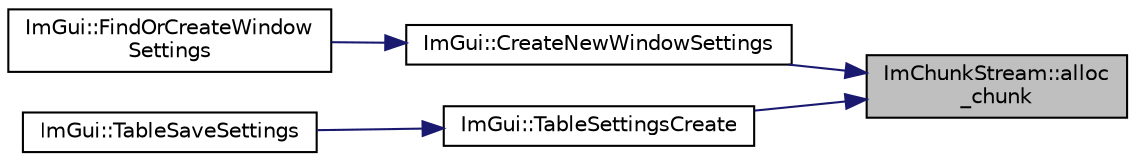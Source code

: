 digraph "ImChunkStream::alloc_chunk"
{
 // LATEX_PDF_SIZE
  edge [fontname="Helvetica",fontsize="10",labelfontname="Helvetica",labelfontsize="10"];
  node [fontname="Helvetica",fontsize="10",shape=record];
  rankdir="RL";
  Node1 [label="ImChunkStream::alloc\l_chunk",height=0.2,width=0.4,color="black", fillcolor="grey75", style="filled", fontcolor="black",tooltip=" "];
  Node1 -> Node2 [dir="back",color="midnightblue",fontsize="10",style="solid",fontname="Helvetica"];
  Node2 [label="ImGui::CreateNewWindowSettings",height=0.2,width=0.4,color="black", fillcolor="white", style="filled",URL="$namespace_im_gui.html#a2f325a08e833855b408f70a96d5fa064",tooltip=" "];
  Node2 -> Node3 [dir="back",color="midnightblue",fontsize="10",style="solid",fontname="Helvetica"];
  Node3 [label="ImGui::FindOrCreateWindow\lSettings",height=0.2,width=0.4,color="black", fillcolor="white", style="filled",URL="$namespace_im_gui.html#ac2b283d79ae40a2ff00247898b8cc33b",tooltip=" "];
  Node1 -> Node4 [dir="back",color="midnightblue",fontsize="10",style="solid",fontname="Helvetica"];
  Node4 [label="ImGui::TableSettingsCreate",height=0.2,width=0.4,color="black", fillcolor="white", style="filled",URL="$namespace_im_gui.html#a627a6a9580dc916a0a273afc16cefc19",tooltip=" "];
  Node4 -> Node5 [dir="back",color="midnightblue",fontsize="10",style="solid",fontname="Helvetica"];
  Node5 [label="ImGui::TableSaveSettings",height=0.2,width=0.4,color="black", fillcolor="white", style="filled",URL="$namespace_im_gui.html#aadf0917c8bc98aaab0bf3c7667b19afe",tooltip=" "];
}
